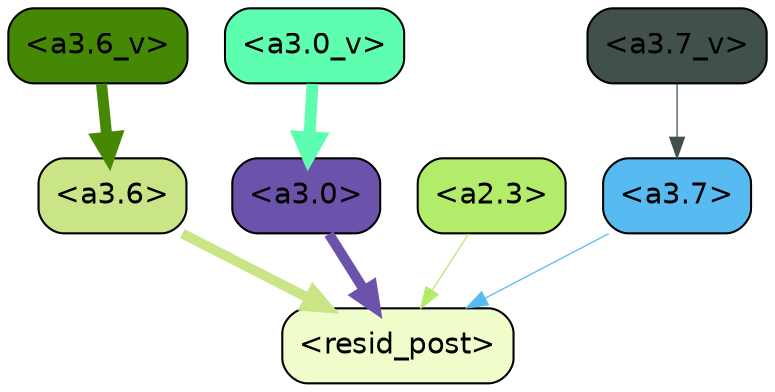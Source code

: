 strict digraph "" {
	graph [bgcolor=transparent,
		layout=dot,
		overlap=false,
		splines=true
	];
	"<a3.7>"	[color=black,
		fillcolor="#57bbf2",
		fontname=Helvetica,
		shape=box,
		style="filled, rounded"];
	"<resid_post>"	[color=black,
		fillcolor="#effdcb",
		fontname=Helvetica,
		shape=box,
		style="filled, rounded"];
	"<a3.7>" -> "<resid_post>"	[color="#57bbf2",
		penwidth=0.6];
	"<a3.6>"	[color=black,
		fillcolor="#c9e585",
		fontname=Helvetica,
		shape=box,
		style="filled, rounded"];
	"<a3.6>" -> "<resid_post>"	[color="#c9e585",
		penwidth=4.751592040061951];
	"<a3.0>"	[color=black,
		fillcolor="#6b52ab",
		fontname=Helvetica,
		shape=box,
		style="filled, rounded"];
	"<a3.0>" -> "<resid_post>"	[color="#6b52ab",
		penwidth=4.904066681861877];
	"<a2.3>"	[color=black,
		fillcolor="#b3ec6a",
		fontname=Helvetica,
		shape=box,
		style="filled, rounded"];
	"<a2.3>" -> "<resid_post>"	[color="#b3ec6a",
		penwidth=0.6];
	"<a3.7_v>"	[color=black,
		fillcolor="#41504d",
		fontname=Helvetica,
		shape=box,
		style="filled, rounded"];
	"<a3.7_v>" -> "<a3.7>"	[color="#41504d",
		penwidth=0.6];
	"<a3.6_v>"	[color=black,
		fillcolor="#458804",
		fontname=Helvetica,
		shape=box,
		style="filled, rounded"];
	"<a3.6_v>" -> "<a3.6>"	[color="#458804",
		penwidth=5.297133803367615];
	"<a3.0_v>"	[color=black,
		fillcolor="#5dfeaf",
		fontname=Helvetica,
		shape=box,
		style="filled, rounded"];
	"<a3.0_v>" -> "<a3.0>"	[color="#5dfeaf",
		penwidth=5.680712580680847];
}
